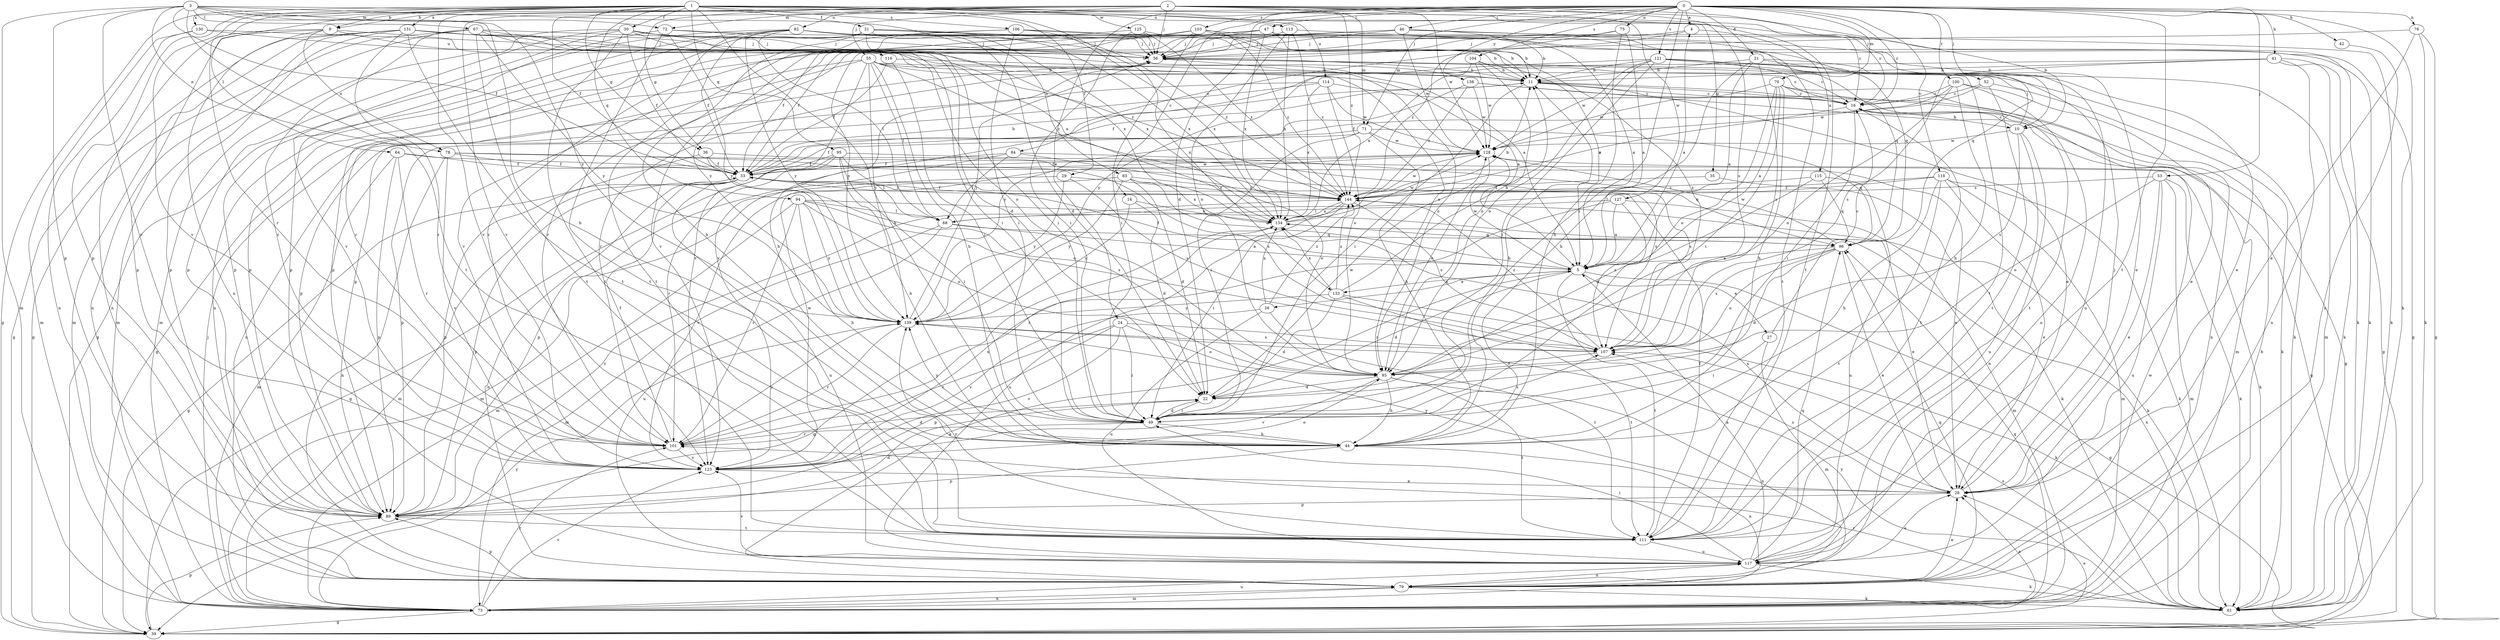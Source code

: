 strict digraph  {
0;
1;
2;
3;
4;
5;
9;
10;
11;
14;
16;
21;
22;
24;
26;
27;
28;
29;
30;
31;
33;
35;
36;
39;
41;
42;
44;
46;
47;
49;
52;
53;
55;
56;
61;
64;
67;
68;
70;
71;
72;
73;
75;
76;
78;
79;
82;
83;
84;
85;
89;
94;
95;
96;
100;
101;
103;
104;
106;
107;
111;
113;
114;
115;
116;
117;
118;
121;
123;
125;
127;
128;
130;
131;
133;
134;
138;
139;
144;
0 -> 4  [label=a];
0 -> 14  [label=c];
0 -> 16  [label=c];
0 -> 21  [label=d];
0 -> 22  [label=d];
0 -> 24  [label=e];
0 -> 41  [label=h];
0 -> 42  [label=h];
0 -> 46  [label=i];
0 -> 47  [label=i];
0 -> 49  [label=i];
0 -> 52  [label=j];
0 -> 53  [label=j];
0 -> 61  [label=k];
0 -> 70  [label=m];
0 -> 71  [label=m];
0 -> 75  [label=n];
0 -> 76  [label=n];
0 -> 100  [label=r];
0 -> 103  [label=s];
0 -> 104  [label=s];
0 -> 111  [label=t];
0 -> 118  [label=v];
0 -> 121  [label=v];
0 -> 123  [label=v];
0 -> 138  [label=y];
1 -> 9  [label=b];
1 -> 16  [label=c];
1 -> 29  [label=f];
1 -> 30  [label=f];
1 -> 31  [label=f];
1 -> 33  [label=f];
1 -> 35  [label=g];
1 -> 36  [label=g];
1 -> 44  [label=h];
1 -> 64  [label=l];
1 -> 89  [label=p];
1 -> 94  [label=q];
1 -> 95  [label=q];
1 -> 101  [label=r];
1 -> 106  [label=s];
1 -> 111  [label=t];
1 -> 113  [label=u];
1 -> 114  [label=u];
1 -> 123  [label=v];
1 -> 125  [label=w];
1 -> 130  [label=x];
1 -> 131  [label=x];
1 -> 133  [label=x];
2 -> 9  [label=b];
2 -> 10  [label=b];
2 -> 16  [label=c];
2 -> 36  [label=g];
2 -> 39  [label=g];
2 -> 55  [label=j];
2 -> 56  [label=j];
2 -> 71  [label=m];
2 -> 72  [label=m];
2 -> 82  [label=o];
2 -> 107  [label=s];
2 -> 123  [label=v];
2 -> 127  [label=w];
2 -> 128  [label=w];
2 -> 144  [label=z];
3 -> 10  [label=b];
3 -> 33  [label=f];
3 -> 44  [label=h];
3 -> 67  [label=l];
3 -> 72  [label=m];
3 -> 73  [label=m];
3 -> 78  [label=n];
3 -> 83  [label=o];
3 -> 89  [label=p];
3 -> 111  [label=t];
3 -> 123  [label=v];
3 -> 139  [label=y];
4 -> 56  [label=j];
4 -> 84  [label=o];
4 -> 115  [label=u];
5 -> 4  [label=a];
5 -> 22  [label=d];
5 -> 26  [label=e];
5 -> 27  [label=e];
5 -> 33  [label=f];
5 -> 39  [label=g];
5 -> 111  [label=t];
5 -> 128  [label=w];
5 -> 133  [label=x];
9 -> 78  [label=n];
9 -> 79  [label=n];
9 -> 89  [label=p];
9 -> 116  [label=u];
9 -> 117  [label=u];
9 -> 134  [label=x];
10 -> 16  [label=c];
10 -> 56  [label=j];
10 -> 79  [label=n];
10 -> 107  [label=s];
10 -> 117  [label=u];
10 -> 128  [label=w];
11 -> 16  [label=c];
11 -> 28  [label=e];
11 -> 33  [label=f];
11 -> 49  [label=i];
11 -> 73  [label=m];
14 -> 22  [label=d];
14 -> 134  [label=x];
14 -> 139  [label=y];
16 -> 10  [label=b];
16 -> 39  [label=g];
16 -> 49  [label=i];
16 -> 111  [label=t];
16 -> 144  [label=z];
21 -> 5  [label=a];
21 -> 11  [label=b];
21 -> 28  [label=e];
21 -> 44  [label=h];
21 -> 107  [label=s];
21 -> 117  [label=u];
22 -> 49  [label=i];
22 -> 128  [label=w];
24 -> 49  [label=i];
24 -> 85  [label=o];
24 -> 89  [label=p];
24 -> 101  [label=r];
24 -> 107  [label=s];
24 -> 123  [label=v];
26 -> 111  [label=t];
26 -> 117  [label=u];
26 -> 123  [label=v];
26 -> 134  [label=x];
26 -> 144  [label=z];
27 -> 16  [label=c];
27 -> 49  [label=i];
27 -> 73  [label=m];
28 -> 56  [label=j];
28 -> 89  [label=p];
28 -> 107  [label=s];
28 -> 134  [label=x];
28 -> 139  [label=y];
29 -> 73  [label=m];
29 -> 107  [label=s];
29 -> 139  [label=y];
29 -> 144  [label=z];
30 -> 22  [label=d];
30 -> 33  [label=f];
30 -> 49  [label=i];
30 -> 56  [label=j];
30 -> 61  [label=k];
30 -> 73  [label=m];
30 -> 89  [label=p];
30 -> 111  [label=t];
30 -> 123  [label=v];
31 -> 22  [label=d];
31 -> 44  [label=h];
31 -> 49  [label=i];
31 -> 56  [label=j];
31 -> 79  [label=n];
31 -> 89  [label=p];
31 -> 134  [label=x];
31 -> 144  [label=z];
33 -> 11  [label=b];
33 -> 39  [label=g];
33 -> 73  [label=m];
33 -> 79  [label=n];
33 -> 89  [label=p];
33 -> 117  [label=u];
33 -> 128  [label=w];
33 -> 144  [label=z];
35 -> 61  [label=k];
35 -> 144  [label=z];
36 -> 28  [label=e];
36 -> 33  [label=f];
36 -> 85  [label=o];
36 -> 89  [label=p];
39 -> 28  [label=e];
39 -> 89  [label=p];
41 -> 11  [label=b];
41 -> 39  [label=g];
41 -> 61  [label=k];
41 -> 79  [label=n];
41 -> 107  [label=s];
41 -> 123  [label=v];
42 -> 79  [label=n];
44 -> 11  [label=b];
44 -> 79  [label=n];
44 -> 89  [label=p];
46 -> 11  [label=b];
46 -> 33  [label=f];
46 -> 56  [label=j];
46 -> 61  [label=k];
46 -> 96  [label=q];
46 -> 123  [label=v];
46 -> 128  [label=w];
46 -> 139  [label=y];
47 -> 11  [label=b];
47 -> 56  [label=j];
47 -> 89  [label=p];
47 -> 101  [label=r];
47 -> 111  [label=t];
47 -> 134  [label=x];
49 -> 22  [label=d];
49 -> 44  [label=h];
49 -> 101  [label=r];
49 -> 107  [label=s];
49 -> 139  [label=y];
52 -> 16  [label=c];
52 -> 33  [label=f];
52 -> 61  [label=k];
52 -> 111  [label=t];
53 -> 28  [label=e];
53 -> 61  [label=k];
53 -> 73  [label=m];
53 -> 85  [label=o];
53 -> 117  [label=u];
53 -> 144  [label=z];
55 -> 5  [label=a];
55 -> 11  [label=b];
55 -> 39  [label=g];
55 -> 44  [label=h];
55 -> 61  [label=k];
55 -> 68  [label=l];
55 -> 89  [label=p];
55 -> 123  [label=v];
55 -> 139  [label=y];
55 -> 144  [label=z];
56 -> 11  [label=b];
56 -> 44  [label=h];
56 -> 85  [label=o];
56 -> 101  [label=r];
61 -> 101  [label=r];
61 -> 107  [label=s];
61 -> 134  [label=x];
61 -> 139  [label=y];
64 -> 33  [label=f];
64 -> 73  [label=m];
64 -> 89  [label=p];
64 -> 101  [label=r];
64 -> 107  [label=s];
67 -> 39  [label=g];
67 -> 56  [label=j];
67 -> 73  [label=m];
67 -> 85  [label=o];
67 -> 101  [label=r];
67 -> 111  [label=t];
67 -> 134  [label=x];
67 -> 139  [label=y];
68 -> 5  [label=a];
68 -> 73  [label=m];
68 -> 96  [label=q];
68 -> 117  [label=u];
70 -> 5  [label=a];
70 -> 16  [label=c];
70 -> 44  [label=h];
70 -> 49  [label=i];
70 -> 79  [label=n];
70 -> 85  [label=o];
70 -> 111  [label=t];
70 -> 128  [label=w];
71 -> 33  [label=f];
71 -> 44  [label=h];
71 -> 49  [label=i];
71 -> 89  [label=p];
71 -> 96  [label=q];
71 -> 128  [label=w];
72 -> 56  [label=j];
72 -> 89  [label=p];
72 -> 96  [label=q];
72 -> 111  [label=t];
72 -> 139  [label=y];
73 -> 11  [label=b];
73 -> 28  [label=e];
73 -> 39  [label=g];
73 -> 56  [label=j];
73 -> 79  [label=n];
73 -> 96  [label=q];
73 -> 101  [label=r];
73 -> 117  [label=u];
73 -> 123  [label=v];
73 -> 139  [label=y];
75 -> 5  [label=a];
75 -> 44  [label=h];
75 -> 56  [label=j];
75 -> 144  [label=z];
76 -> 28  [label=e];
76 -> 39  [label=g];
76 -> 56  [label=j];
76 -> 61  [label=k];
78 -> 33  [label=f];
78 -> 61  [label=k];
78 -> 79  [label=n];
78 -> 107  [label=s];
78 -> 123  [label=v];
79 -> 5  [label=a];
79 -> 28  [label=e];
79 -> 61  [label=k];
79 -> 73  [label=m];
79 -> 89  [label=p];
79 -> 96  [label=q];
79 -> 128  [label=w];
82 -> 5  [label=a];
82 -> 11  [label=b];
82 -> 33  [label=f];
82 -> 39  [label=g];
82 -> 56  [label=j];
82 -> 68  [label=l];
82 -> 89  [label=p];
82 -> 96  [label=q];
82 -> 123  [label=v];
82 -> 134  [label=x];
82 -> 139  [label=y];
83 -> 5  [label=a];
83 -> 22  [label=d];
83 -> 123  [label=v];
83 -> 134  [label=x];
83 -> 139  [label=y];
83 -> 144  [label=z];
84 -> 33  [label=f];
84 -> 68  [label=l];
84 -> 85  [label=o];
84 -> 89  [label=p];
84 -> 96  [label=q];
85 -> 22  [label=d];
85 -> 44  [label=h];
85 -> 79  [label=n];
85 -> 111  [label=t];
85 -> 123  [label=v];
89 -> 22  [label=d];
89 -> 111  [label=t];
89 -> 144  [label=z];
94 -> 28  [label=e];
94 -> 44  [label=h];
94 -> 68  [label=l];
94 -> 73  [label=m];
94 -> 85  [label=o];
94 -> 101  [label=r];
94 -> 107  [label=s];
94 -> 139  [label=y];
95 -> 33  [label=f];
95 -> 39  [label=g];
95 -> 44  [label=h];
95 -> 49  [label=i];
95 -> 68  [label=l];
95 -> 101  [label=r];
95 -> 107  [label=s];
96 -> 5  [label=a];
96 -> 22  [label=d];
96 -> 28  [label=e];
96 -> 85  [label=o];
96 -> 107  [label=s];
96 -> 128  [label=w];
100 -> 16  [label=c];
100 -> 28  [label=e];
100 -> 44  [label=h];
100 -> 85  [label=o];
100 -> 117  [label=u];
100 -> 128  [label=w];
101 -> 22  [label=d];
101 -> 33  [label=f];
101 -> 123  [label=v];
101 -> 139  [label=y];
103 -> 11  [label=b];
103 -> 33  [label=f];
103 -> 39  [label=g];
103 -> 49  [label=i];
103 -> 56  [label=j];
103 -> 101  [label=r];
103 -> 144  [label=z];
104 -> 11  [label=b];
104 -> 16  [label=c];
104 -> 85  [label=o];
104 -> 128  [label=w];
104 -> 134  [label=x];
106 -> 49  [label=i];
106 -> 56  [label=j];
106 -> 61  [label=k];
106 -> 101  [label=r];
106 -> 111  [label=t];
106 -> 134  [label=x];
107 -> 85  [label=o];
107 -> 144  [label=z];
111 -> 33  [label=f];
111 -> 117  [label=u];
111 -> 139  [label=y];
113 -> 5  [label=a];
113 -> 56  [label=j];
113 -> 85  [label=o];
113 -> 134  [label=x];
113 -> 144  [label=z];
114 -> 16  [label=c];
114 -> 79  [label=n];
114 -> 85  [label=o];
114 -> 89  [label=p];
114 -> 128  [label=w];
114 -> 134  [label=x];
115 -> 22  [label=d];
115 -> 96  [label=q];
115 -> 117  [label=u];
115 -> 144  [label=z];
116 -> 11  [label=b];
116 -> 33  [label=f];
116 -> 49  [label=i];
117 -> 5  [label=a];
117 -> 28  [label=e];
117 -> 49  [label=i];
117 -> 61  [label=k];
117 -> 79  [label=n];
117 -> 96  [label=q];
117 -> 123  [label=v];
118 -> 28  [label=e];
118 -> 44  [label=h];
118 -> 61  [label=k];
118 -> 68  [label=l];
118 -> 73  [label=m];
118 -> 111  [label=t];
118 -> 144  [label=z];
121 -> 11  [label=b];
121 -> 16  [label=c];
121 -> 28  [label=e];
121 -> 49  [label=i];
121 -> 73  [label=m];
121 -> 85  [label=o];
121 -> 111  [label=t];
121 -> 128  [label=w];
121 -> 139  [label=y];
123 -> 28  [label=e];
123 -> 85  [label=o];
123 -> 128  [label=w];
123 -> 134  [label=x];
125 -> 49  [label=i];
125 -> 56  [label=j];
125 -> 107  [label=s];
125 -> 139  [label=y];
125 -> 144  [label=z];
127 -> 5  [label=a];
127 -> 68  [label=l];
127 -> 73  [label=m];
127 -> 101  [label=r];
127 -> 107  [label=s];
128 -> 33  [label=f];
128 -> 85  [label=o];
130 -> 56  [label=j];
130 -> 73  [label=m];
130 -> 79  [label=n];
130 -> 85  [label=o];
131 -> 5  [label=a];
131 -> 11  [label=b];
131 -> 39  [label=g];
131 -> 56  [label=j];
131 -> 73  [label=m];
131 -> 79  [label=n];
131 -> 89  [label=p];
131 -> 101  [label=r];
131 -> 111  [label=t];
131 -> 144  [label=z];
133 -> 11  [label=b];
133 -> 22  [label=d];
133 -> 61  [label=k];
133 -> 111  [label=t];
133 -> 134  [label=x];
133 -> 139  [label=y];
133 -> 144  [label=z];
134 -> 11  [label=b];
134 -> 39  [label=g];
134 -> 96  [label=q];
134 -> 128  [label=w];
138 -> 16  [label=c];
138 -> 39  [label=g];
138 -> 128  [label=w];
138 -> 139  [label=y];
138 -> 144  [label=z];
139 -> 56  [label=j];
139 -> 101  [label=r];
139 -> 107  [label=s];
144 -> 33  [label=f];
144 -> 49  [label=i];
144 -> 61  [label=k];
144 -> 107  [label=s];
144 -> 117  [label=u];
144 -> 128  [label=w];
144 -> 134  [label=x];
}
